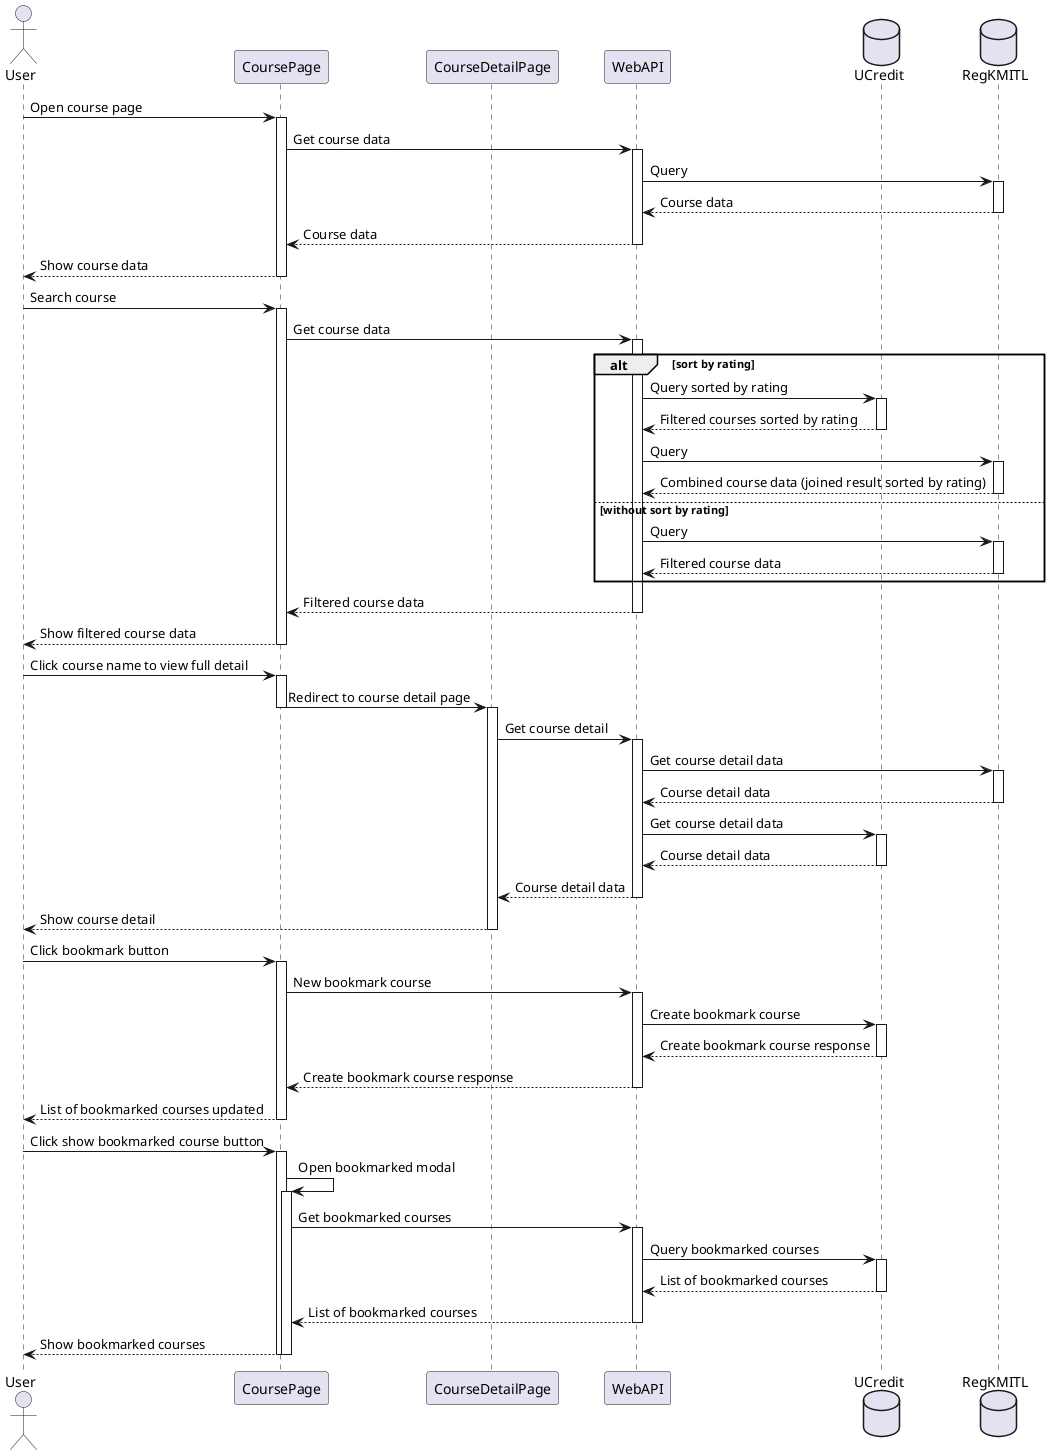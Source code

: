 @startuml Course Page
actor User
participant CoursePage
participant CourseDetailPage
participant WebAPI
database UCredit
database RegKMITL

User -> CoursePage ++ : Open course page
CoursePage -> WebAPI ++ : Get course data
WebAPI -> RegKMITL ++ : Query
return Course data
return Course data
return Show course data
User -> CoursePage ++ : Search course
CoursePage -> WebAPI ++ : Get course data
alt sort by rating
    WebAPI -> UCredit ++ : Query sorted by rating
    Return Filtered courses sorted by rating
    WebAPI -> RegKMITL ++ : Query
    return Combined course data (joined result sorted by rating)
    deactivate UCredit
else without sort by rating
    WebAPI -> RegKMITL ++ : Query
    return Filtered course data
end
WebAPI --> CoursePage -- : Filtered course data
CoursePage --> User -- : Show filtered course data

User -> CoursePage ++ : Click course name to view full detail
CoursePage -> CourseDetailPage --++ : Redirect to course detail page
CourseDetailPage -> WebAPI ++ : Get course detail
WebAPI -> RegKMITL ++ : Get course detail data
return Course detail data
WebAPI -> UCredit ++ : Get course detail data
return Course detail data
return Course detail data
CourseDetailPage --> User -- : Show course detail

User -> CoursePage ++ : Click bookmark button
CoursePage -> WebAPI ++ : New bookmark course
WebAPI -> UCredit ++ : Create bookmark course
return Create bookmark course response
return Create bookmark course response
CoursePage --> User -- : List of bookmarked courses updated

User -> CoursePage ++ : Click show bookmarked course button
CoursePage -> CoursePage ++ : Open bookmarked modal
CoursePage -> WebAPI ++ : Get bookmarked courses
WebAPI -> UCredit ++ : Query bookmarked courses
return List of bookmarked courses
return List of bookmarked courses
CoursePage --> User -- : Show bookmarked courses
deactivate CoursePage
@enduml